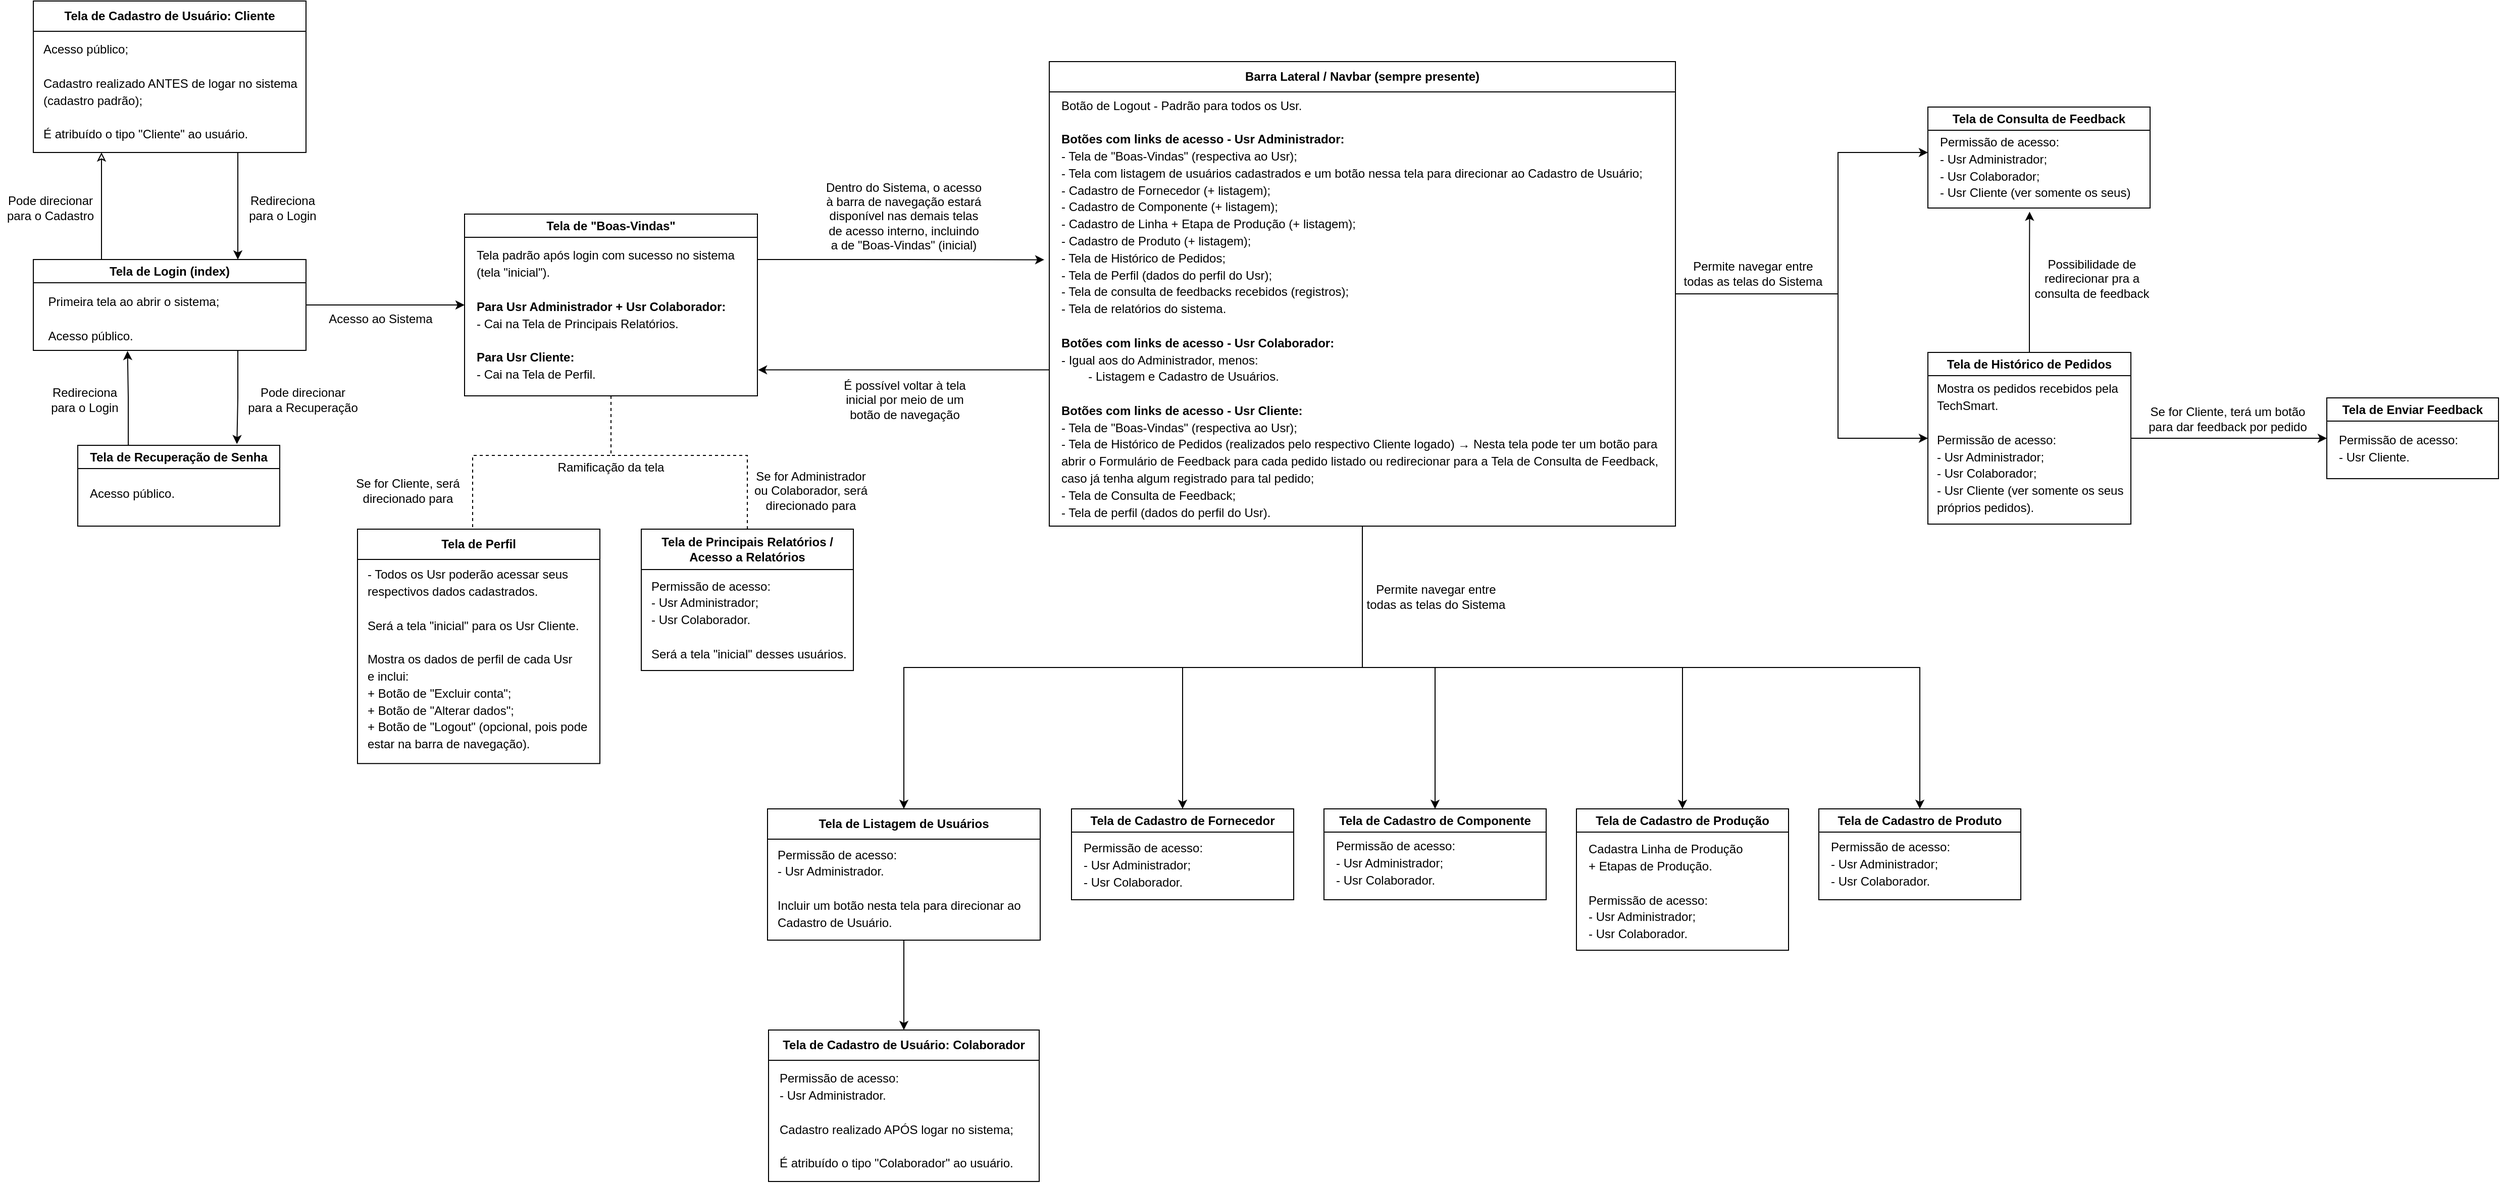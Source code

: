 <mxfile version="26.0.16">
  <diagram name="Página-1" id="3nRPjRKQCOAM2oSx5Zl8">
    <mxGraphModel dx="3073" dy="823" grid="1" gridSize="10" guides="1" tooltips="1" connect="1" arrows="1" fold="1" page="1" pageScale="1" pageWidth="827" pageHeight="1169" math="0" shadow="0">
      <root>
        <mxCell id="0" />
        <mxCell id="1" parent="0" />
        <mxCell id="HAw1_Wct-0trtuu4_1TL-1" value="" style="group" parent="1" vertex="1" connectable="0">
          <mxGeometry x="-1621" y="256" width="270" height="90" as="geometry" />
        </mxCell>
        <mxCell id="vpVWPv_Ap4FZdGTrAKTJ-1" value="Tela de Login (index)" style="swimlane;whiteSpace=wrap;html=1;startSize=23;container=1;" parent="HAw1_Wct-0trtuu4_1TL-1" vertex="1">
          <mxGeometry width="270" height="90" as="geometry">
            <mxRectangle x="320" y="260" width="140" height="30" as="alternateBounds" />
          </mxGeometry>
        </mxCell>
        <mxCell id="HAw1_Wct-0trtuu4_1TL-2" value="" style="group" parent="1" vertex="1" connectable="0">
          <mxGeometry x="-343" y="800" width="220" height="90" as="geometry" />
        </mxCell>
        <mxCell id="vpVWPv_Ap4FZdGTrAKTJ-3" value="Tela de Cadastro de Componente" style="swimlane;whiteSpace=wrap;html=1;startSize=23;" parent="HAw1_Wct-0trtuu4_1TL-2" vertex="1">
          <mxGeometry width="220" height="90" as="geometry">
            <mxRectangle x="320" y="260" width="140" height="30" as="alternateBounds" />
          </mxGeometry>
        </mxCell>
        <mxCell id="vpVWPv_Ap4FZdGTrAKTJ-4" value="&lt;div style=&quot;line-height: 140%;&quot;&gt;&lt;div&gt;Permissão de acesso:&lt;/div&gt;&lt;div&gt;- Usr Administrador;&lt;br&gt;&lt;/div&gt;- Usr Colaborador.&lt;/div&gt;" style="text;html=1;align=left;verticalAlign=middle;resizable=0;points=[];autosize=1;strokeColor=none;fillColor=none;" parent="HAw1_Wct-0trtuu4_1TL-2" vertex="1">
          <mxGeometry x="10" y="24" width="140" height="60" as="geometry" />
        </mxCell>
        <mxCell id="HAw1_Wct-0trtuu4_1TL-3" value="" style="group" parent="1" vertex="1" connectable="0">
          <mxGeometry x="-1621" width="288" height="150" as="geometry" />
        </mxCell>
        <mxCell id="vpVWPv_Ap4FZdGTrAKTJ-7" value="&lt;div&gt;Tela de Cadastro de Usuário: Cliente&lt;br&gt;&lt;/div&gt;" style="swimlane;whiteSpace=wrap;html=1;startSize=30;" parent="HAw1_Wct-0trtuu4_1TL-3" vertex="1">
          <mxGeometry width="270" height="150" as="geometry">
            <mxRectangle x="320" y="260" width="140" height="30" as="alternateBounds" />
          </mxGeometry>
        </mxCell>
        <mxCell id="vpVWPv_Ap4FZdGTrAKTJ-8" value="&lt;div style=&quot;line-height: 140%;&quot;&gt;&lt;div align=&quot;left&quot;&gt;Acesso público;&lt;/div&gt;&lt;div align=&quot;left&quot;&gt;&lt;br&gt;&lt;/div&gt;&lt;div align=&quot;left&quot;&gt;Cadastro realizado ANTES de logar no sistema&lt;/div&gt;&lt;div align=&quot;left&quot;&gt;(cadastro padrão);&lt;/div&gt;&lt;div align=&quot;left&quot;&gt;&lt;br&gt;&lt;/div&gt;&lt;div align=&quot;left&quot;&gt;É atribuído o tipo &quot;Cliente&quot; ao usuário.&lt;/div&gt;&lt;/div&gt;" style="text;html=1;align=left;verticalAlign=middle;resizable=0;points=[];autosize=1;strokeColor=none;fillColor=none;" parent="HAw1_Wct-0trtuu4_1TL-3" vertex="1">
          <mxGeometry x="8" y="35" width="280" height="110" as="geometry" />
        </mxCell>
        <mxCell id="HAw1_Wct-0trtuu4_1TL-4" value="" style="group" parent="1" vertex="1" connectable="0">
          <mxGeometry x="-894" y="800" width="270" height="130" as="geometry" />
        </mxCell>
        <mxCell id="vpVWPv_Ap4FZdGTrAKTJ-19" value="&lt;div&gt;Tela de Listagem de Usuários&lt;br&gt;&lt;/div&gt;" style="swimlane;whiteSpace=wrap;html=1;startSize=30;" parent="HAw1_Wct-0trtuu4_1TL-4" vertex="1">
          <mxGeometry width="270" height="130" as="geometry">
            <mxRectangle width="140" height="30" as="alternateBounds" />
          </mxGeometry>
        </mxCell>
        <mxCell id="vpVWPv_Ap4FZdGTrAKTJ-20" value="&lt;div style=&quot;line-height: 140%;&quot;&gt;&lt;div align=&quot;left&quot;&gt;Permissão de acesso:&lt;/div&gt;&lt;div align=&quot;left&quot;&gt;- Usr Administrador.&lt;/div&gt;&lt;div align=&quot;left&quot;&gt;&lt;br&gt;&lt;/div&gt;Incluir um botão nesta tela para direcionar ao&lt;/div&gt;&lt;div style=&quot;line-height: 140%;&quot;&gt;Cadastro de Usuário.&lt;/div&gt;" style="text;html=1;align=left;verticalAlign=middle;resizable=0;points=[];autosize=1;strokeColor=none;fillColor=none;" parent="vpVWPv_Ap4FZdGTrAKTJ-19" vertex="1">
          <mxGeometry x="8" y="29.0" width="260" height="100" as="geometry" />
        </mxCell>
        <mxCell id="HAw1_Wct-0trtuu4_1TL-5" value="" style="group" parent="1" vertex="1" connectable="0">
          <mxGeometry x="147" y="800" width="200" height="90" as="geometry" />
        </mxCell>
        <mxCell id="vpVWPv_Ap4FZdGTrAKTJ-5" value="Tela de Cadastro de Produto" style="swimlane;whiteSpace=wrap;html=1;startSize=23;" parent="HAw1_Wct-0trtuu4_1TL-5" vertex="1">
          <mxGeometry width="200" height="90" as="geometry">
            <mxRectangle x="320" y="260" width="140" height="30" as="alternateBounds" />
          </mxGeometry>
        </mxCell>
        <mxCell id="vpVWPv_Ap4FZdGTrAKTJ-6" value="&lt;div style=&quot;line-height: 140%;&quot;&gt;&lt;div&gt;Permissão de acesso:&lt;/div&gt;&lt;div&gt;- Usr Administrador;&lt;br&gt;&lt;/div&gt;- Usr Colaborador.&lt;/div&gt;" style="text;html=1;align=left;verticalAlign=middle;resizable=0;points=[];autosize=1;strokeColor=none;fillColor=none;" parent="HAw1_Wct-0trtuu4_1TL-5" vertex="1">
          <mxGeometry x="10" y="25" width="140" height="60" as="geometry" />
        </mxCell>
        <mxCell id="HAw1_Wct-0trtuu4_1TL-6" value="" style="group" parent="1" vertex="1" connectable="0">
          <mxGeometry x="650" y="393" width="170" height="80" as="geometry" />
        </mxCell>
        <mxCell id="vpVWPv_Ap4FZdGTrAKTJ-9" value="Tela de Enviar Feedback" style="swimlane;whiteSpace=wrap;html=1;startSize=23;container=0;" parent="HAw1_Wct-0trtuu4_1TL-6" vertex="1">
          <mxGeometry width="170" height="80" as="geometry">
            <mxRectangle x="320" y="260" width="140" height="30" as="alternateBounds" />
          </mxGeometry>
        </mxCell>
        <mxCell id="vpVWPv_Ap4FZdGTrAKTJ-10" value="&lt;div style=&quot;line-height: 140%;&quot;&gt;&lt;div align=&quot;left&quot;&gt;&lt;div&gt;Permissão de acesso:&lt;/div&gt;&lt;div&gt;- Usr Cliente.&lt;/div&gt;&lt;/div&gt;&lt;/div&gt;" style="text;html=1;align=left;verticalAlign=middle;resizable=0;points=[];autosize=1;strokeColor=none;fillColor=none;container=0;" parent="HAw1_Wct-0trtuu4_1TL-6" vertex="1">
          <mxGeometry x="10" y="25" width="140" height="50" as="geometry" />
        </mxCell>
        <mxCell id="HAw1_Wct-0trtuu4_1TL-7" value="" style="group" parent="1" vertex="1" connectable="0">
          <mxGeometry x="-593" y="800" width="220" height="90" as="geometry" />
        </mxCell>
        <mxCell id="vpVWPv_Ap4FZdGTrAKTJ-17" value="Tela de Cadastro de Fornecedor" style="swimlane;whiteSpace=wrap;html=1;startSize=23;container=0;" parent="HAw1_Wct-0trtuu4_1TL-7" vertex="1">
          <mxGeometry width="220" height="90" as="geometry">
            <mxRectangle x="320" y="260" width="140" height="30" as="alternateBounds" />
          </mxGeometry>
        </mxCell>
        <mxCell id="vpVWPv_Ap4FZdGTrAKTJ-18" value="&lt;div style=&quot;line-height: 140%;&quot;&gt;&lt;div&gt;Permissão de acesso:&lt;/div&gt;&lt;div&gt;- Usr Administrador;&lt;br&gt;&lt;/div&gt;&lt;div&gt;- Usr Colaborador.&lt;/div&gt;&lt;/div&gt;" style="text;html=1;align=left;verticalAlign=middle;resizable=0;points=[];autosize=1;strokeColor=none;fillColor=none;container=0;" parent="HAw1_Wct-0trtuu4_1TL-7" vertex="1">
          <mxGeometry x="10" y="26" width="140" height="60" as="geometry" />
        </mxCell>
        <mxCell id="HAw1_Wct-0trtuu4_1TL-9" value="" style="group" parent="1" vertex="1" connectable="0">
          <mxGeometry x="-1300" y="573" width="240" height="287" as="geometry" />
        </mxCell>
        <mxCell id="vpVWPv_Ap4FZdGTrAKTJ-27" value="&lt;div&gt;Tela de Perfil&lt;br&gt;&lt;/div&gt;" style="swimlane;whiteSpace=wrap;html=1;startSize=30;container=0;" parent="HAw1_Wct-0trtuu4_1TL-9" vertex="1">
          <mxGeometry y="-50" width="240" height="232.083" as="geometry">
            <mxRectangle x="320" y="260" width="140" height="30" as="alternateBounds" />
          </mxGeometry>
        </mxCell>
        <mxCell id="vpVWPv_Ap4FZdGTrAKTJ-28" value="&lt;div style=&quot;line-height: 140%;&quot;&gt;&lt;div&gt;&lt;div align=&quot;left&quot;&gt;&lt;div align=&quot;left&quot;&gt;- Todos os Usr poderão acessar seus&lt;/div&gt;&lt;div align=&quot;left&quot;&gt;respectivos dados cadastrados.&lt;/div&gt;&lt;div align=&quot;left&quot;&gt;&lt;br&gt;&lt;/div&gt;&lt;div align=&quot;left&quot;&gt;&lt;div align=&quot;left&quot;&gt;Será a tela &quot;inicial&quot; para os Usr Cliente.&lt;/div&gt;&lt;/div&gt;&lt;/div&gt;&lt;/div&gt;&lt;div&gt;&lt;br&gt;&lt;/div&gt;&lt;div&gt;Mostra os dados de perfil de cada Usr&lt;/div&gt;&lt;div&gt;e inclui:&lt;br&gt;&lt;/div&gt;&lt;div&gt;&lt;div&gt;+ Botão de &quot;Excluir conta&quot;;&lt;/div&gt;&lt;div&gt;+ Botão de &quot;Alterar dados&quot;;&lt;/div&gt;+ Botão de &quot;Logout&quot; (opcional, pois pode&lt;/div&gt;&lt;div&gt;estar na barra de navegação).&lt;/div&gt;&lt;/div&gt;" style="text;html=1;align=left;verticalAlign=middle;resizable=0;points=[];autosize=1;strokeColor=none;fillColor=none;container=0;" parent="vpVWPv_Ap4FZdGTrAKTJ-27" vertex="1">
          <mxGeometry x="8.359" y="28.863" width="240" height="200" as="geometry" />
        </mxCell>
        <mxCell id="HAw1_Wct-0trtuu4_1TL-11" value="" style="group" parent="1" vertex="1" connectable="0">
          <mxGeometry x="-1019" y="524" width="228" height="140" as="geometry" />
        </mxCell>
        <mxCell id="vpVWPv_Ap4FZdGTrAKTJ-25" value="&lt;div&gt;Tela de Principais Relatórios /&lt;/div&gt;&lt;div&gt;Acesso a Relatórios&lt;br&gt;&lt;/div&gt;" style="swimlane;whiteSpace=wrap;html=1;startSize=40;container=0;" parent="HAw1_Wct-0trtuu4_1TL-11" vertex="1">
          <mxGeometry y="-1" width="210" height="140" as="geometry">
            <mxRectangle x="320" y="260" width="140" height="30" as="alternateBounds" />
          </mxGeometry>
        </mxCell>
        <mxCell id="vpVWPv_Ap4FZdGTrAKTJ-26" value="&lt;div style=&quot;line-height: 140%;&quot;&gt;&lt;div align=&quot;left&quot;&gt;Permissão de acesso:&lt;/div&gt;&lt;div align=&quot;left&quot;&gt;- Usr Administrador;&lt;/div&gt;&lt;div align=&quot;left&quot;&gt;- Usr Colaborador.&lt;/div&gt;&lt;div align=&quot;left&quot;&gt;&lt;br&gt;&lt;/div&gt;&lt;div align=&quot;left&quot;&gt;Será a tela &quot;inicial&quot; desses usuários.&lt;br&gt;&lt;/div&gt;&lt;/div&gt;" style="text;html=1;align=left;verticalAlign=middle;resizable=0;points=[];autosize=1;strokeColor=none;fillColor=none;container=0;" parent="HAw1_Wct-0trtuu4_1TL-11" vertex="1">
          <mxGeometry x="8" y="39" width="220" height="100" as="geometry" />
        </mxCell>
        <mxCell id="HAw1_Wct-0trtuu4_1TL-12" value="" style="group" parent="1" vertex="1" connectable="0">
          <mxGeometry x="-1194" y="211" width="290" height="280" as="geometry" />
        </mxCell>
        <mxCell id="dTHvuC9JS5FpkCkIKy4u-1" style="edgeStyle=orthogonalEdgeStyle;rounded=0;orthogonalLoop=1;jettySize=auto;html=1;exitX=1;exitY=0.25;exitDx=0;exitDy=0;" parent="HAw1_Wct-0trtuu4_1TL-12" source="vpVWPv_Ap4FZdGTrAKTJ-13" edge="1">
          <mxGeometry relative="1" as="geometry">
            <mxPoint x="574" y="45.238" as="targetPoint" />
          </mxGeometry>
        </mxCell>
        <mxCell id="vpVWPv_Ap4FZdGTrAKTJ-13" value="&lt;div&gt;Tela de &quot;Boas-Vindas&quot;&lt;/div&gt;" style="swimlane;whiteSpace=wrap;html=1;startSize=23;" parent="HAw1_Wct-0trtuu4_1TL-12" vertex="1">
          <mxGeometry width="290" height="180" as="geometry">
            <mxRectangle x="320" y="260" width="140" height="30" as="alternateBounds" />
          </mxGeometry>
        </mxCell>
        <mxCell id="vpVWPv_Ap4FZdGTrAKTJ-14" value="&lt;div style=&quot;line-height: 140%;&quot;&gt;&lt;div&gt;Tela padrão após login com sucesso no sistema&lt;/div&gt;&lt;div&gt;(tela &quot;inicial&quot;).&lt;/div&gt;&lt;div&gt;&lt;br&gt;&lt;/div&gt;&lt;div&gt;&lt;b&gt;Para Usr Administrador + Usr Colaborador:&lt;/b&gt;&lt;/div&gt;&lt;div&gt;- Cai na Tela de Principais Relatórios.&lt;/div&gt;&lt;div&gt;&lt;br&gt;&lt;/div&gt;&lt;div&gt;&lt;b&gt;Para Usr Cliente:&lt;/b&gt;&lt;/div&gt;&lt;div&gt;- Cai na Tela de Perfil.&lt;/div&gt;&lt;/div&gt;" style="text;html=1;align=left;verticalAlign=middle;resizable=0;points=[];autosize=1;strokeColor=none;fillColor=none;" parent="vpVWPv_Ap4FZdGTrAKTJ-13" vertex="1">
          <mxGeometry x="10" y="25" width="280" height="150" as="geometry" />
        </mxCell>
        <mxCell id="HAw1_Wct-0trtuu4_1TL-13" value="" style="group" parent="1" vertex="1" connectable="0">
          <mxGeometry x="-93" y="800" width="210" height="140" as="geometry" />
        </mxCell>
        <mxCell id="vpVWPv_Ap4FZdGTrAKTJ-11" value="Tela de Cadastro de Produção" style="swimlane;whiteSpace=wrap;html=1;startSize=23;" parent="HAw1_Wct-0trtuu4_1TL-13" vertex="1">
          <mxGeometry width="210" height="140" as="geometry">
            <mxRectangle x="320" y="260" width="140" height="30" as="alternateBounds" />
          </mxGeometry>
        </mxCell>
        <mxCell id="vpVWPv_Ap4FZdGTrAKTJ-12" value="&lt;div style=&quot;line-height: 140%;&quot;&gt;&lt;div&gt;Cadastra Linha de Produção&lt;/div&gt;&lt;div&gt;+ Etapas de Produção.&lt;/div&gt;&lt;div&gt;&lt;br&gt;&lt;/div&gt;&lt;div&gt;&lt;div&gt;Permissão de acesso:&lt;/div&gt;&lt;div&gt;- Usr Administrador;&lt;br&gt;&lt;/div&gt;- Usr Colaborador.&lt;/div&gt;&lt;/div&gt;" style="text;html=1;align=left;verticalAlign=middle;resizable=0;points=[];autosize=1;strokeColor=none;fillColor=none;" parent="HAw1_Wct-0trtuu4_1TL-13" vertex="1">
          <mxGeometry x="10" y="27" width="180" height="110" as="geometry" />
        </mxCell>
        <mxCell id="HAw1_Wct-0trtuu4_1TL-16" value="" style="group" parent="1" vertex="1" connectable="0">
          <mxGeometry x="-1577" y="440" width="200" height="80" as="geometry" />
        </mxCell>
        <mxCell id="vpVWPv_Ap4FZdGTrAKTJ-15" value="Tela de Recuperação de Senha" style="swimlane;whiteSpace=wrap;html=1;startSize=23;container=0;" parent="HAw1_Wct-0trtuu4_1TL-16" vertex="1">
          <mxGeometry width="200" height="80" as="geometry">
            <mxRectangle x="320" y="260" width="140" height="30" as="alternateBounds" />
          </mxGeometry>
        </mxCell>
        <mxCell id="vpVWPv_Ap4FZdGTrAKTJ-16" value="&lt;div style=&quot;line-height: 140%;&quot;&gt;Acesso público.&lt;/div&gt;" style="text;html=1;align=left;verticalAlign=middle;resizable=0;points=[];autosize=1;strokeColor=none;fillColor=none;container=0;" parent="HAw1_Wct-0trtuu4_1TL-16" vertex="1">
          <mxGeometry x="10" y="33.333" width="110" height="30" as="geometry" />
        </mxCell>
        <mxCell id="HAw1_Wct-0trtuu4_1TL-18" style="edgeStyle=orthogonalEdgeStyle;rounded=0;orthogonalLoop=1;jettySize=auto;html=1;exitX=0.25;exitY=1;exitDx=0;exitDy=0;entryX=0.25;entryY=0;entryDx=0;entryDy=0;startArrow=classic;startFill=0;endArrow=none;strokeColor=default;" parent="1" source="vpVWPv_Ap4FZdGTrAKTJ-7" target="vpVWPv_Ap4FZdGTrAKTJ-1" edge="1">
          <mxGeometry relative="1" as="geometry" />
        </mxCell>
        <mxCell id="HAw1_Wct-0trtuu4_1TL-19" style="edgeStyle=orthogonalEdgeStyle;rounded=0;orthogonalLoop=1;jettySize=auto;html=1;exitX=0.75;exitY=1;exitDx=0;exitDy=0;entryX=0.75;entryY=0;entryDx=0;entryDy=0;" parent="1" source="vpVWPv_Ap4FZdGTrAKTJ-7" target="vpVWPv_Ap4FZdGTrAKTJ-1" edge="1">
          <mxGeometry relative="1" as="geometry" />
        </mxCell>
        <mxCell id="HAw1_Wct-0trtuu4_1TL-20" value="&lt;div&gt;Pode direcionar&lt;/div&gt;&lt;div&gt;para o Cadastro&lt;/div&gt;" style="text;html=1;align=center;verticalAlign=middle;whiteSpace=wrap;rounded=0;" parent="1" vertex="1">
          <mxGeometry x="-1654" y="190" width="100" height="30" as="geometry" />
        </mxCell>
        <mxCell id="HAw1_Wct-0trtuu4_1TL-21" value="&lt;div&gt;Redireciona&lt;/div&gt;&lt;div&gt;para o Login&lt;/div&gt;" style="text;html=1;align=center;verticalAlign=middle;whiteSpace=wrap;rounded=0;" parent="1" vertex="1">
          <mxGeometry x="-1414" y="190" width="80" height="30" as="geometry" />
        </mxCell>
        <mxCell id="vpVWPv_Ap4FZdGTrAKTJ-2" value="&lt;div style=&quot;line-height: 140%;&quot;&gt;&lt;div align=&quot;left&quot;&gt;Primeira tela ao abrir o sistema;&lt;/div&gt;&lt;div align=&quot;left&quot;&gt;&lt;br&gt;&lt;/div&gt;&lt;div align=&quot;left&quot;&gt;Acesso público.&lt;br&gt;&lt;/div&gt;&lt;/div&gt;" style="text;html=1;align=center;verticalAlign=middle;resizable=0;points=[];autosize=1;strokeColor=none;fillColor=none;" parent="1" vertex="1">
          <mxGeometry x="-1617" y="285" width="190" height="60" as="geometry" />
        </mxCell>
        <mxCell id="HAw1_Wct-0trtuu4_1TL-26" value="&lt;div&gt;Pode direcionar&lt;/div&gt;&lt;div&gt;para a Recuperação&lt;br&gt;&lt;/div&gt;" style="text;html=1;align=center;verticalAlign=middle;whiteSpace=wrap;rounded=0;" parent="1" vertex="1">
          <mxGeometry x="-1414" y="380" width="120" height="30" as="geometry" />
        </mxCell>
        <mxCell id="HAw1_Wct-0trtuu4_1TL-30" style="edgeStyle=orthogonalEdgeStyle;rounded=0;orthogonalLoop=1;jettySize=auto;html=1;exitDx=0;exitDy=0;entryDx=0;entryDy=0;" parent="1" source="vpVWPv_Ap4FZdGTrAKTJ-1" target="vpVWPv_Ap4FZdGTrAKTJ-13" edge="1">
          <mxGeometry relative="1" as="geometry" />
        </mxCell>
        <mxCell id="HAw1_Wct-0trtuu4_1TL-31" value="Acesso ao Sistema" style="text;html=1;align=center;verticalAlign=middle;whiteSpace=wrap;rounded=0;" parent="1" vertex="1">
          <mxGeometry x="-1347" y="300" width="140" height="30" as="geometry" />
        </mxCell>
        <mxCell id="HAw1_Wct-0trtuu4_1TL-36" value="Se for Administrador ou Colaborador,  será direcionado para" style="text;html=1;align=center;verticalAlign=middle;whiteSpace=wrap;rounded=0;" parent="1" vertex="1">
          <mxGeometry x="-911" y="460" width="120" height="50" as="geometry" />
        </mxCell>
        <mxCell id="HAw1_Wct-0trtuu4_1TL-37" value="Se for Cliente, será direcionado para" style="text;html=1;align=center;verticalAlign=middle;whiteSpace=wrap;rounded=0;" parent="1" vertex="1">
          <mxGeometry x="-1310" y="470" width="120" height="30" as="geometry" />
        </mxCell>
        <mxCell id="HAw1_Wct-0trtuu4_1TL-38" value="Ramificação da tela" style="text;html=1;align=center;verticalAlign=middle;whiteSpace=wrap;rounded=0;" parent="1" vertex="1">
          <mxGeometry x="-1109" y="447" width="120" height="30" as="geometry" />
        </mxCell>
        <mxCell id="HAw1_Wct-0trtuu4_1TL-40" value="Dentro do Sistema, o acesso à barra de navegação estará disponível nas demais telas de acesso interno, incluindo a de &quot;Boas-Vindas&quot; (inicial)" style="text;html=1;align=center;verticalAlign=middle;whiteSpace=wrap;rounded=0;" parent="1" vertex="1">
          <mxGeometry x="-839" y="170" width="160" height="85" as="geometry" />
        </mxCell>
        <mxCell id="HAw1_Wct-0trtuu4_1TL-45" value="&lt;div&gt;É possível voltar à tela inicial por meio de um botão de navegação&lt;br&gt;&lt;/div&gt;" style="text;html=1;align=center;verticalAlign=middle;whiteSpace=wrap;rounded=0;" parent="1" vertex="1">
          <mxGeometry x="-823.5" y="370" width="130" height="50" as="geometry" />
        </mxCell>
        <mxCell id="HAw1_Wct-0trtuu4_1TL-48" style="edgeStyle=orthogonalEdgeStyle;rounded=0;orthogonalLoop=1;jettySize=auto;html=1;exitX=0.5;exitY=1;exitDx=0;exitDy=0;entryX=0.5;entryY=0;entryDx=0;entryDy=0;dashed=1;endArrow=none;startFill=0;" parent="1" source="vpVWPv_Ap4FZdGTrAKTJ-13" target="vpVWPv_Ap4FZdGTrAKTJ-27" edge="1">
          <mxGeometry relative="1" as="geometry">
            <Array as="points">
              <mxPoint x="-1049" y="450" />
              <mxPoint x="-1186" y="450" />
              <mxPoint x="-1186" y="523" />
            </Array>
          </mxGeometry>
        </mxCell>
        <mxCell id="HAw1_Wct-0trtuu4_1TL-49" style="edgeStyle=orthogonalEdgeStyle;rounded=0;orthogonalLoop=1;jettySize=auto;html=1;exitX=0.5;exitY=1;exitDx=0;exitDy=0;dashed=1;endArrow=none;startFill=0;" parent="1" source="vpVWPv_Ap4FZdGTrAKTJ-13" target="vpVWPv_Ap4FZdGTrAKTJ-25" edge="1">
          <mxGeometry relative="1" as="geometry">
            <Array as="points">
              <mxPoint x="-1049" y="450" />
              <mxPoint x="-914" y="450" />
            </Array>
          </mxGeometry>
        </mxCell>
        <mxCell id="HAw1_Wct-0trtuu4_1TL-52" style="edgeStyle=orthogonalEdgeStyle;rounded=0;orthogonalLoop=1;jettySize=auto;html=1;exitX=0;exitY=0.75;exitDx=0;exitDy=0;entryX=1.002;entryY=0.862;entryDx=0;entryDy=0;entryPerimeter=0;" parent="1" source="vpVWPv_Ap4FZdGTrAKTJ-29" target="vpVWPv_Ap4FZdGTrAKTJ-14" edge="1">
          <mxGeometry relative="1" as="geometry">
            <Array as="points">
              <mxPoint x="-615" y="365" />
            </Array>
          </mxGeometry>
        </mxCell>
        <mxCell id="HAw1_Wct-0trtuu4_1TL-56" value="" style="group" parent="1" vertex="1" connectable="0">
          <mxGeometry x="-615" y="60" width="620.023" height="460.004" as="geometry" />
        </mxCell>
        <mxCell id="vpVWPv_Ap4FZdGTrAKTJ-29" value="Barra Lateral / Navbar (sempre presente)" style="swimlane;whiteSpace=wrap;html=1;startSize=30;container=0;" parent="HAw1_Wct-0trtuu4_1TL-56" vertex="1">
          <mxGeometry width="620.023" height="460.004" as="geometry">
            <mxRectangle x="320" y="260" width="140" height="30" as="alternateBounds" />
          </mxGeometry>
        </mxCell>
        <mxCell id="vpVWPv_Ap4FZdGTrAKTJ-30" value="&lt;div style=&quot;line-height: 140%;&quot;&gt;&lt;div align=&quot;left&quot;&gt;Botão de Logout - Padrão para todos os Usr.&lt;/div&gt;&lt;div align=&quot;left&quot;&gt;&lt;br&gt;&lt;/div&gt;&lt;div align=&quot;left&quot;&gt;&lt;b&gt;Botões com links de acesso - Usr Administrador:&lt;/b&gt;&lt;/div&gt;&lt;div align=&quot;left&quot;&gt;- Tela de &quot;Boas-Vindas&quot; (respectiva ao Usr);&lt;br&gt;&lt;/div&gt;&lt;div align=&quot;left&quot;&gt;- Tela com listagem de usuários cadastrados e um botão nessa tela para direcionar ao Cadastro de Usuário;&lt;br&gt;&lt;/div&gt;&lt;div align=&quot;left&quot;&gt;- Cadastro de Fornecedor (+ listagem);&lt;/div&gt;&lt;div align=&quot;left&quot;&gt;- Cadastro de Componente (+ listagem);&lt;/div&gt;&lt;div align=&quot;left&quot;&gt;- Cadastro de Linha + Etapa de Produção (+ listagem);&lt;/div&gt;&lt;div align=&quot;left&quot;&gt;- Cadastro de Produto (+ listagem);&lt;/div&gt;&lt;div align=&quot;left&quot;&gt;- Tela de Histórico de Pedidos;&lt;/div&gt;&lt;div align=&quot;left&quot;&gt;- Tela de Perfil (dados do perfil do Usr);&lt;/div&gt;&lt;div align=&quot;left&quot;&gt;- Tela de consulta de feedbacks recebidos (registros);&lt;/div&gt;&lt;div align=&quot;left&quot;&gt;- Tela de relatórios do sistema.&lt;/div&gt;&lt;div align=&quot;left&quot;&gt;&lt;br&gt;&lt;/div&gt;&lt;div align=&quot;left&quot;&gt;&lt;div align=&quot;left&quot;&gt;&lt;b&gt;Botões com links de acesso - Usr Colaborador:&lt;/b&gt;&lt;/div&gt;&lt;div align=&quot;left&quot;&gt;- Igual aos do Administrador, menos:&lt;/div&gt;&lt;div align=&quot;left&quot;&gt;&lt;span style=&quot;white-space: pre;&quot;&gt;&#x9;&lt;/span&gt;- Listagem e Cadastro de Usuários.&lt;/div&gt;&lt;div align=&quot;left&quot;&gt;&lt;br&gt;&lt;/div&gt;&lt;div align=&quot;left&quot;&gt;&lt;div align=&quot;left&quot;&gt;&lt;b&gt;Botões com links de acesso - Usr Cliente:&lt;/b&gt;&lt;/div&gt;&lt;div align=&quot;left&quot;&gt;- Tela de &quot;Boas-Vindas&quot; (respectiva ao Usr);&lt;/div&gt;&lt;div align=&quot;left&quot;&gt;- Tela de Histórico de Pedidos (realizados pelo respectivo Cliente logado) &lt;span&gt;&lt;em&gt;→ &lt;/em&gt;Nesta tela pode ter um botão para&lt;/span&gt;&lt;/div&gt;&lt;div align=&quot;left&quot;&gt;&lt;span&gt;abrir &lt;/span&gt;o Formulário de Feedback para cada pedido listado ou redirecionar para a&amp;nbsp;&lt;span style=&quot;background-color: transparent; color: light-dark(rgb(0, 0, 0), rgb(255, 255, 255));&quot;&gt;Tela de Consulta de Feedback,&lt;/span&gt;&lt;/div&gt;&lt;div align=&quot;left&quot;&gt;&lt;span style=&quot;background-color: transparent; color: light-dark(rgb(0, 0, 0), rgb(255, 255, 255));&quot;&gt;caso já tenha algum registrado para tal pedido;&lt;/span&gt;&lt;/div&gt;&lt;div align=&quot;left&quot;&gt;- Tela de Consulta de Feedback;&lt;/div&gt;&lt;div align=&quot;left&quot;&gt; - Tela de perfil (dados do perfil do Usr).&lt;/div&gt;&lt;/div&gt;&lt;/div&gt;&lt;/div&gt;" style="text;html=1;align=left;verticalAlign=middle;resizable=0;points=[];autosize=1;strokeColor=none;fillColor=none;container=0;" parent="vpVWPv_Ap4FZdGTrAKTJ-29" vertex="1">
          <mxGeometry x="10.023" y="30.004" width="610" height="430" as="geometry" />
        </mxCell>
        <mxCell id="HAw1_Wct-0trtuu4_1TL-57" style="edgeStyle=orthogonalEdgeStyle;rounded=0;orthogonalLoop=1;jettySize=auto;html=1;exitX=0.5;exitY=1;exitDx=0;exitDy=0;entryX=0.5;entryY=0;entryDx=0;entryDy=0;" parent="1" source="vpVWPv_Ap4FZdGTrAKTJ-29" target="vpVWPv_Ap4FZdGTrAKTJ-19" edge="1">
          <mxGeometry relative="1" as="geometry" />
        </mxCell>
        <mxCell id="HAw1_Wct-0trtuu4_1TL-58" style="edgeStyle=orthogonalEdgeStyle;rounded=0;orthogonalLoop=1;jettySize=auto;html=1;exitX=0.5;exitY=1;exitDx=0;exitDy=0;" parent="1" source="vpVWPv_Ap4FZdGTrAKTJ-29" target="vpVWPv_Ap4FZdGTrAKTJ-17" edge="1">
          <mxGeometry relative="1" as="geometry" />
        </mxCell>
        <mxCell id="HAw1_Wct-0trtuu4_1TL-59" style="edgeStyle=orthogonalEdgeStyle;rounded=0;orthogonalLoop=1;jettySize=auto;html=1;exitX=0.5;exitY=1;exitDx=0;exitDy=0;entryX=0.5;entryY=0;entryDx=0;entryDy=0;" parent="1" source="vpVWPv_Ap4FZdGTrAKTJ-29" target="vpVWPv_Ap4FZdGTrAKTJ-3" edge="1">
          <mxGeometry relative="1" as="geometry" />
        </mxCell>
        <mxCell id="HAw1_Wct-0trtuu4_1TL-60" style="edgeStyle=orthogonalEdgeStyle;rounded=0;orthogonalLoop=1;jettySize=auto;html=1;exitX=0.5;exitY=1;exitDx=0;exitDy=0;entryX=0.5;entryY=0;entryDx=0;entryDy=0;" parent="1" source="vpVWPv_Ap4FZdGTrAKTJ-29" target="vpVWPv_Ap4FZdGTrAKTJ-11" edge="1">
          <mxGeometry relative="1" as="geometry" />
        </mxCell>
        <mxCell id="HAw1_Wct-0trtuu4_1TL-61" style="edgeStyle=orthogonalEdgeStyle;rounded=0;orthogonalLoop=1;jettySize=auto;html=1;exitX=0.5;exitY=1;exitDx=0;exitDy=0;entryX=0.5;entryY=0;entryDx=0;entryDy=0;" parent="1" source="vpVWPv_Ap4FZdGTrAKTJ-29" target="vpVWPv_Ap4FZdGTrAKTJ-5" edge="1">
          <mxGeometry relative="1" as="geometry" />
        </mxCell>
        <mxCell id="HAw1_Wct-0trtuu4_1TL-62" value="Permite navegar entre todas as telas do Sistema" style="text;html=1;align=center;verticalAlign=middle;whiteSpace=wrap;rounded=0;" parent="1" vertex="1">
          <mxGeometry x="-304" y="575" width="144" height="30" as="geometry" />
        </mxCell>
        <mxCell id="HAw1_Wct-0trtuu4_1TL-63" style="edgeStyle=orthogonalEdgeStyle;rounded=0;orthogonalLoop=1;jettySize=auto;html=1;exitX=1;exitY=0.5;exitDx=0;exitDy=0;entryX=0;entryY=0.5;entryDx=0;entryDy=0;" parent="1" source="vpVWPv_Ap4FZdGTrAKTJ-21" target="vpVWPv_Ap4FZdGTrAKTJ-9" edge="1">
          <mxGeometry relative="1" as="geometry" />
        </mxCell>
        <mxCell id="vpVWPv_Ap4FZdGTrAKTJ-21" value="Tela de Histórico de Pedidos" style="swimlane;whiteSpace=wrap;html=1;startSize=23;container=0;" parent="1" vertex="1">
          <mxGeometry x="255" y="348" width="201" height="170" as="geometry">
            <mxRectangle x="320" y="260" width="140" height="30" as="alternateBounds" />
          </mxGeometry>
        </mxCell>
        <mxCell id="vpVWPv_Ap4FZdGTrAKTJ-22" value="&lt;div style=&quot;line-height: 140%;&quot;&gt;&lt;div&gt;Mostra os pedidos recebidos pela&lt;/div&gt;&lt;div&gt;TechSmart.&lt;/div&gt;&lt;div&gt;&lt;br&gt;&lt;/div&gt;&lt;div&gt;&lt;div&gt;Permissão de acesso:&lt;/div&gt;&lt;div&gt;- Usr Administrador;&lt;br&gt;&lt;/div&gt;- Usr Colaborador;&lt;/div&gt;&lt;div&gt;- Usr Cliente (ver somente os seus&lt;/div&gt;&lt;div&gt;próprios pedidos).&lt;br&gt;&lt;/div&gt;&lt;/div&gt;" style="text;html=1;align=left;verticalAlign=middle;resizable=0;points=[];autosize=1;strokeColor=none;fillColor=none;container=0;" parent="vpVWPv_Ap4FZdGTrAKTJ-21" vertex="1">
          <mxGeometry x="6.5" y="20" width="210" height="150" as="geometry" />
        </mxCell>
        <mxCell id="HAw1_Wct-0trtuu4_1TL-65" style="edgeStyle=orthogonalEdgeStyle;rounded=0;orthogonalLoop=1;jettySize=auto;html=1;exitX=1;exitY=0.5;exitDx=0;exitDy=0;entryX=0;entryY=0.5;entryDx=0;entryDy=0;" parent="1" source="vpVWPv_Ap4FZdGTrAKTJ-29" edge="1">
          <mxGeometry relative="1" as="geometry">
            <Array as="points">
              <mxPoint x="166" y="290" />
              <mxPoint x="166" y="150" />
            </Array>
            <mxPoint x="255" y="150" as="targetPoint" />
          </mxGeometry>
        </mxCell>
        <mxCell id="HAw1_Wct-0trtuu4_1TL-66" style="edgeStyle=orthogonalEdgeStyle;rounded=0;orthogonalLoop=1;jettySize=auto;html=1;exitX=1;exitY=0.5;exitDx=0;exitDy=0;entryX=0;entryY=0.5;entryDx=0;entryDy=0;" parent="1" source="vpVWPv_Ap4FZdGTrAKTJ-29" target="vpVWPv_Ap4FZdGTrAKTJ-21" edge="1">
          <mxGeometry relative="1" as="geometry">
            <Array as="points">
              <mxPoint x="166" y="290" />
              <mxPoint x="166" y="433" />
            </Array>
          </mxGeometry>
        </mxCell>
        <mxCell id="HAw1_Wct-0trtuu4_1TL-68" value="Se for Cliente, terá um botão para dar feedback por pedido" style="text;html=1;align=center;verticalAlign=middle;whiteSpace=wrap;rounded=0;" parent="1" vertex="1">
          <mxGeometry x="472" y="399" width="160" height="30" as="geometry" />
        </mxCell>
        <mxCell id="HAw1_Wct-0trtuu4_1TL-73" value="" style="group" parent="1" vertex="1" connectable="0">
          <mxGeometry x="-893" y="1019" width="269" height="150" as="geometry" />
        </mxCell>
        <mxCell id="HAw1_Wct-0trtuu4_1TL-74" value="&lt;div&gt;Tela de Cadastro de Usuário: Colaborador&lt;br&gt;&lt;/div&gt;" style="swimlane;whiteSpace=wrap;html=1;startSize=30;" parent="HAw1_Wct-0trtuu4_1TL-73" vertex="1">
          <mxGeometry width="268" height="150" as="geometry">
            <mxRectangle width="140" height="30" as="alternateBounds" />
          </mxGeometry>
        </mxCell>
        <mxCell id="HAw1_Wct-0trtuu4_1TL-75" value="&lt;div style=&quot;line-height: 140%;&quot;&gt;&lt;div align=&quot;left&quot;&gt;Permissão de acesso:&lt;/div&gt;&lt;div align=&quot;left&quot;&gt;- Usr Administrador.&lt;/div&gt;&lt;div align=&quot;left&quot;&gt;&lt;br&gt;&lt;/div&gt;&lt;div align=&quot;left&quot;&gt;Cadastro realizado APÓS logar no sistema;&lt;/div&gt;&lt;div align=&quot;left&quot;&gt;&lt;br&gt;&lt;/div&gt;&lt;div align=&quot;left&quot;&gt;É atribuído o tipo &quot;Colaborador&quot; ao usuário.&lt;/div&gt;&lt;/div&gt;" style="text;html=1;align=left;verticalAlign=middle;resizable=0;points=[];autosize=1;strokeColor=none;fillColor=none;" parent="HAw1_Wct-0trtuu4_1TL-73" vertex="1">
          <mxGeometry x="9" y="35" width="260" height="110" as="geometry" />
        </mxCell>
        <mxCell id="HAw1_Wct-0trtuu4_1TL-76" style="edgeStyle=orthogonalEdgeStyle;rounded=0;orthogonalLoop=1;jettySize=auto;html=1;exitX=0.5;exitY=1;exitDx=0;exitDy=0;entryX=0.5;entryY=0;entryDx=0;entryDy=0;" parent="1" source="vpVWPv_Ap4FZdGTrAKTJ-19" target="HAw1_Wct-0trtuu4_1TL-74" edge="1">
          <mxGeometry relative="1" as="geometry" />
        </mxCell>
        <mxCell id="HAw1_Wct-0trtuu4_1TL-77" value="Permite navegar entre todas as telas do Sistema" style="text;html=1;align=center;verticalAlign=middle;whiteSpace=wrap;rounded=0;" parent="1" vertex="1">
          <mxGeometry x="10.02" y="255" width="144" height="30" as="geometry" />
        </mxCell>
        <mxCell id="WjvY0nWv-t7K2aDvegpH-1" style="edgeStyle=orthogonalEdgeStyle;rounded=0;orthogonalLoop=1;jettySize=auto;html=1;exitX=0.75;exitY=1;exitDx=0;exitDy=0;entryX=0.788;entryY=-0.015;entryDx=0;entryDy=0;entryPerimeter=0;" parent="1" source="vpVWPv_Ap4FZdGTrAKTJ-1" target="vpVWPv_Ap4FZdGTrAKTJ-15" edge="1">
          <mxGeometry relative="1" as="geometry">
            <mxPoint x="-1418" y="439" as="targetPoint" />
          </mxGeometry>
        </mxCell>
        <mxCell id="WjvY0nWv-t7K2aDvegpH-2" style="edgeStyle=orthogonalEdgeStyle;rounded=0;orthogonalLoop=1;jettySize=auto;html=1;exitX=0.25;exitY=0;exitDx=0;exitDy=0;entryX=0.47;entryY=1.026;entryDx=0;entryDy=0;entryPerimeter=0;" parent="1" source="vpVWPv_Ap4FZdGTrAKTJ-15" target="vpVWPv_Ap4FZdGTrAKTJ-2" edge="1">
          <mxGeometry relative="1" as="geometry" />
        </mxCell>
        <mxCell id="WjvY0nWv-t7K2aDvegpH-3" value="&lt;div&gt;Redireciona&lt;/div&gt;&lt;div&gt;para o Login&lt;/div&gt;" style="text;html=1;align=center;verticalAlign=middle;whiteSpace=wrap;rounded=0;" parent="1" vertex="1">
          <mxGeometry x="-1610" y="380" width="80" height="30" as="geometry" />
        </mxCell>
        <mxCell id="8XmOkfJcaXKqwVKgW7Qn-1" value="" style="group" vertex="1" connectable="0" parent="1">
          <mxGeometry x="255" y="105" width="220" height="100" as="geometry" />
        </mxCell>
        <mxCell id="8XmOkfJcaXKqwVKgW7Qn-2" value="Tela de Consulta de Feedback" style="swimlane;whiteSpace=wrap;html=1;startSize=23;" vertex="1" parent="8XmOkfJcaXKqwVKgW7Qn-1">
          <mxGeometry width="220" height="100" as="geometry">
            <mxRectangle x="320" y="260" width="140" height="30" as="alternateBounds" />
          </mxGeometry>
        </mxCell>
        <mxCell id="8XmOkfJcaXKqwVKgW7Qn-3" value="&lt;div style=&quot;line-height: 140%;&quot;&gt;&lt;div&gt;Permissão de acesso:&lt;/div&gt;&lt;div&gt;- Usr Administrador;&lt;br&gt;&lt;/div&gt;- Usr Colaborador;&lt;/div&gt;&lt;div style=&quot;line-height: 140%;&quot;&gt;- Usr Cliente (ver somente os seus)&lt;/div&gt;" style="text;html=1;align=left;verticalAlign=middle;resizable=0;points=[];autosize=1;strokeColor=none;fillColor=none;" vertex="1" parent="8XmOkfJcaXKqwVKgW7Qn-2">
          <mxGeometry x="10" y="20" width="210" height="80" as="geometry" />
        </mxCell>
        <mxCell id="8XmOkfJcaXKqwVKgW7Qn-5" value="Possibilidade de redirecionar pra a consulta de feedback" style="text;html=1;align=center;verticalAlign=middle;whiteSpace=wrap;rounded=0;" vertex="1" parent="1">
          <mxGeometry x="347" y="260" width="141" height="30" as="geometry" />
        </mxCell>
        <mxCell id="8XmOkfJcaXKqwVKgW7Qn-6" style="edgeStyle=orthogonalEdgeStyle;rounded=0;orthogonalLoop=1;jettySize=auto;html=1;exitX=0.5;exitY=0;exitDx=0;exitDy=0;entryX=0.432;entryY=1.046;entryDx=0;entryDy=0;entryPerimeter=0;" edge="1" parent="1" source="vpVWPv_Ap4FZdGTrAKTJ-21" target="8XmOkfJcaXKqwVKgW7Qn-3">
          <mxGeometry relative="1" as="geometry" />
        </mxCell>
      </root>
    </mxGraphModel>
  </diagram>
</mxfile>
